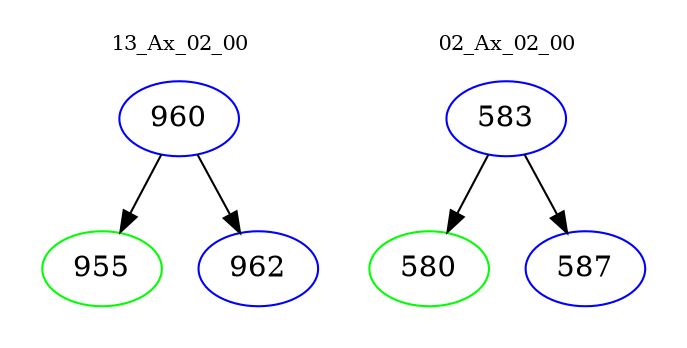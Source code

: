 digraph{
subgraph cluster_0 {
color = white
label = "13_Ax_02_00";
fontsize=10;
T0_960 [label="960", color="blue"]
T0_960 -> T0_955 [color="black"]
T0_955 [label="955", color="green"]
T0_960 -> T0_962 [color="black"]
T0_962 [label="962", color="blue"]
}
subgraph cluster_1 {
color = white
label = "02_Ax_02_00";
fontsize=10;
T1_583 [label="583", color="blue"]
T1_583 -> T1_580 [color="black"]
T1_580 [label="580", color="green"]
T1_583 -> T1_587 [color="black"]
T1_587 [label="587", color="blue"]
}
}
